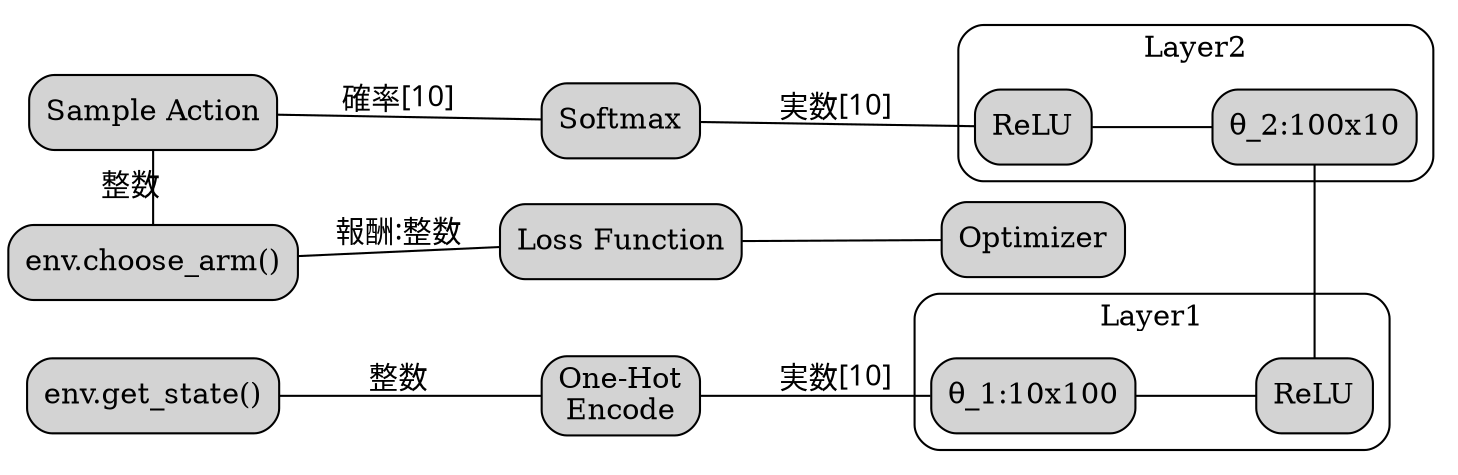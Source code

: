 digraph ex_5 {
    graph [rankdir=LR, charset="UTF-8"];
    // グラフ名はcluster_で始める
    // node
    env_get_state [label="env.get_state()", shape="box", style="rounded,filled"];
    one_hot_encode [label="One-Hot\nEncode", shape="box", style="rounded,filled"];
        
    subgraph cluster_1 {
        label = "Layer1";
        style= "rounded";
        
        theta1 [label="θ_1:10x100", shape="box", style="rounded,filled"];
        ReLU1 [label="ReLU", shape="box", style="rounded,filled"];
        
        theta1 -> ReLU1 [arrowhead=none];
    };

    env_get_state -> one_hot_encode [label="整数", fontname="ipafont-gothic", lblstyle="auto", arrowhead=none];
    one_hot_encode -> theta1 [label="実数[10]", fontname="ipafont-gothic", lblstyle="auto", arrowhead=none];

    sample_action [label="Sample Action", shape="box", style="rounded,filled"];
    softmax [label="Softmax", shape="box", style="rounded,filled"];

    subgraph cluster_2 {
        label = "Layer2";
        style= "rounded";
        
        ReLU2 [label="ReLU", shape="box", style="rounded,filled"];
        theta2 [label="θ_2:100x10", shape="box", style="rounded,filled"];
        
        ReLU2 -> theta2  [arrowhead=none];        
    };
    
    ReLU1 -> theta2  [arrowhead=none, topath="bend left"]; 
    
    sample_action -> softmax [label="確率[10]", fontname="ipafont-gothic", lblstyle="auto", arrowhead=none];
    softmax -> ReLU2  [label="実数[10]", fontname="ipafont-gothic", lblstyle="auto", arrowhead=none];
    
    // node
    env_choose_arm [label="env.choose_arm()", shape="box", style="rounded,filled"];
    loss_function [label="Loss Function", shape="box", style="rounded,filled"];
    Optimizer [shape="box", style="rounded,filled"];
    
    env_choose_arm -> loss_function [label="報酬:整数", fontname="ipafont-gothic", lblstyle="auto", arrowhead=none];
    loss_function -> Optimizer [arrowhead=none];
    
    sample_action -> env_choose_arm [label="整数", fontname="ipafont-gothic", lblstyle="auto", arrowhead=none];

    newrank=true;
    {rank=same; ReLU1, theta2}
    {rank=same; env_get_state, sample_action, env_choose_arm}
    {rank=same; one_hot_encode, softmax, loss_function}
}
